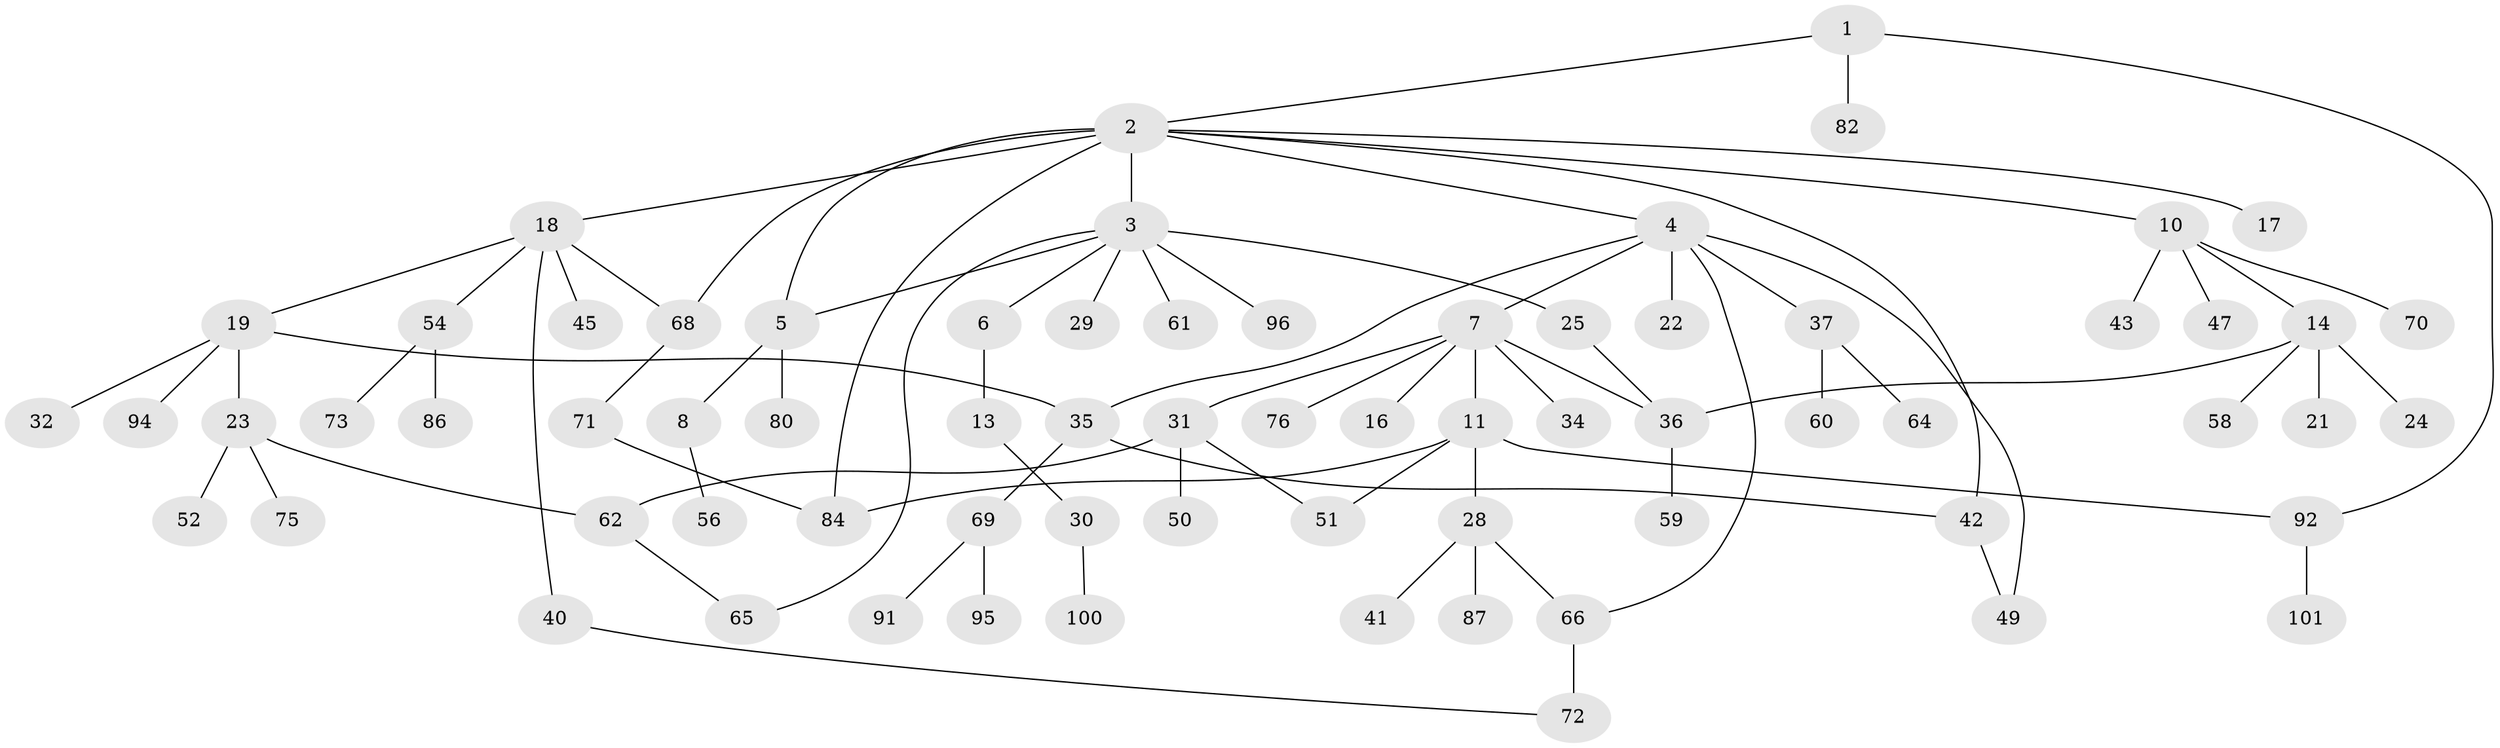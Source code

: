 // original degree distribution, {3: 0.18811881188118812, 10: 0.009900990099009901, 6: 0.0297029702970297, 7: 0.009900990099009901, 4: 0.06930693069306931, 5: 0.04950495049504951, 2: 0.2376237623762376, 1: 0.40594059405940597}
// Generated by graph-tools (version 1.1) at 2025/41/03/06/25 10:41:27]
// undirected, 70 vertices, 84 edges
graph export_dot {
graph [start="1"]
  node [color=gray90,style=filled];
  1;
  2 [super="+38"];
  3 [super="+27"];
  4 [super="+15"];
  5;
  6 [super="+88"];
  7 [super="+9"];
  8 [super="+46"];
  10 [super="+12"];
  11 [super="+78"];
  13;
  14 [super="+77"];
  16 [super="+26"];
  17 [super="+33"];
  18 [super="+20"];
  19 [super="+67"];
  21;
  22;
  23 [super="+99"];
  24;
  25 [super="+39"];
  28 [super="+79"];
  29;
  30 [super="+74"];
  31;
  32;
  34;
  35 [super="+44"];
  36 [super="+53"];
  37;
  40 [super="+48"];
  41;
  42 [super="+57"];
  43;
  45;
  47;
  49;
  50;
  51 [super="+83"];
  52;
  54 [super="+55"];
  56;
  58;
  59;
  60;
  61;
  62 [super="+63"];
  64;
  65 [super="+93"];
  66 [super="+81"];
  68 [super="+90"];
  69;
  70;
  71;
  72 [super="+89"];
  73;
  75;
  76 [super="+85"];
  80;
  82;
  84 [super="+97"];
  86;
  87;
  91;
  92 [super="+98"];
  94;
  95;
  96;
  100;
  101;
  1 -- 2;
  1 -- 82;
  1 -- 92;
  2 -- 3 [weight=2];
  2 -- 4;
  2 -- 10;
  2 -- 17;
  2 -- 18;
  2 -- 42;
  2 -- 5;
  2 -- 68;
  2 -- 84;
  3 -- 5;
  3 -- 6;
  3 -- 25;
  3 -- 65;
  3 -- 96;
  3 -- 29;
  3 -- 61;
  4 -- 7;
  4 -- 37;
  4 -- 49;
  4 -- 35;
  4 -- 22;
  4 -- 66;
  5 -- 8;
  5 -- 80;
  6 -- 13;
  7 -- 16;
  7 -- 31;
  7 -- 76;
  7 -- 34;
  7 -- 11;
  7 -- 36;
  8 -- 56;
  10 -- 14;
  10 -- 43;
  10 -- 70;
  10 -- 47;
  11 -- 28;
  11 -- 84;
  11 -- 51;
  11 -- 92;
  13 -- 30;
  14 -- 21;
  14 -- 24;
  14 -- 58;
  14 -- 36;
  18 -- 19;
  18 -- 54;
  18 -- 40;
  18 -- 68;
  18 -- 45;
  19 -- 23;
  19 -- 32;
  19 -- 35;
  19 -- 94;
  23 -- 52;
  23 -- 75;
  23 -- 62;
  25 -- 36;
  28 -- 41;
  28 -- 66;
  28 -- 87;
  30 -- 100;
  31 -- 50;
  31 -- 51;
  31 -- 62;
  35 -- 69;
  35 -- 42;
  36 -- 59;
  37 -- 60;
  37 -- 64;
  40 -- 72;
  42 -- 49;
  54 -- 86;
  54 -- 73;
  62 -- 65;
  66 -- 72 [weight=2];
  68 -- 71;
  69 -- 91;
  69 -- 95;
  71 -- 84;
  92 -- 101;
}
